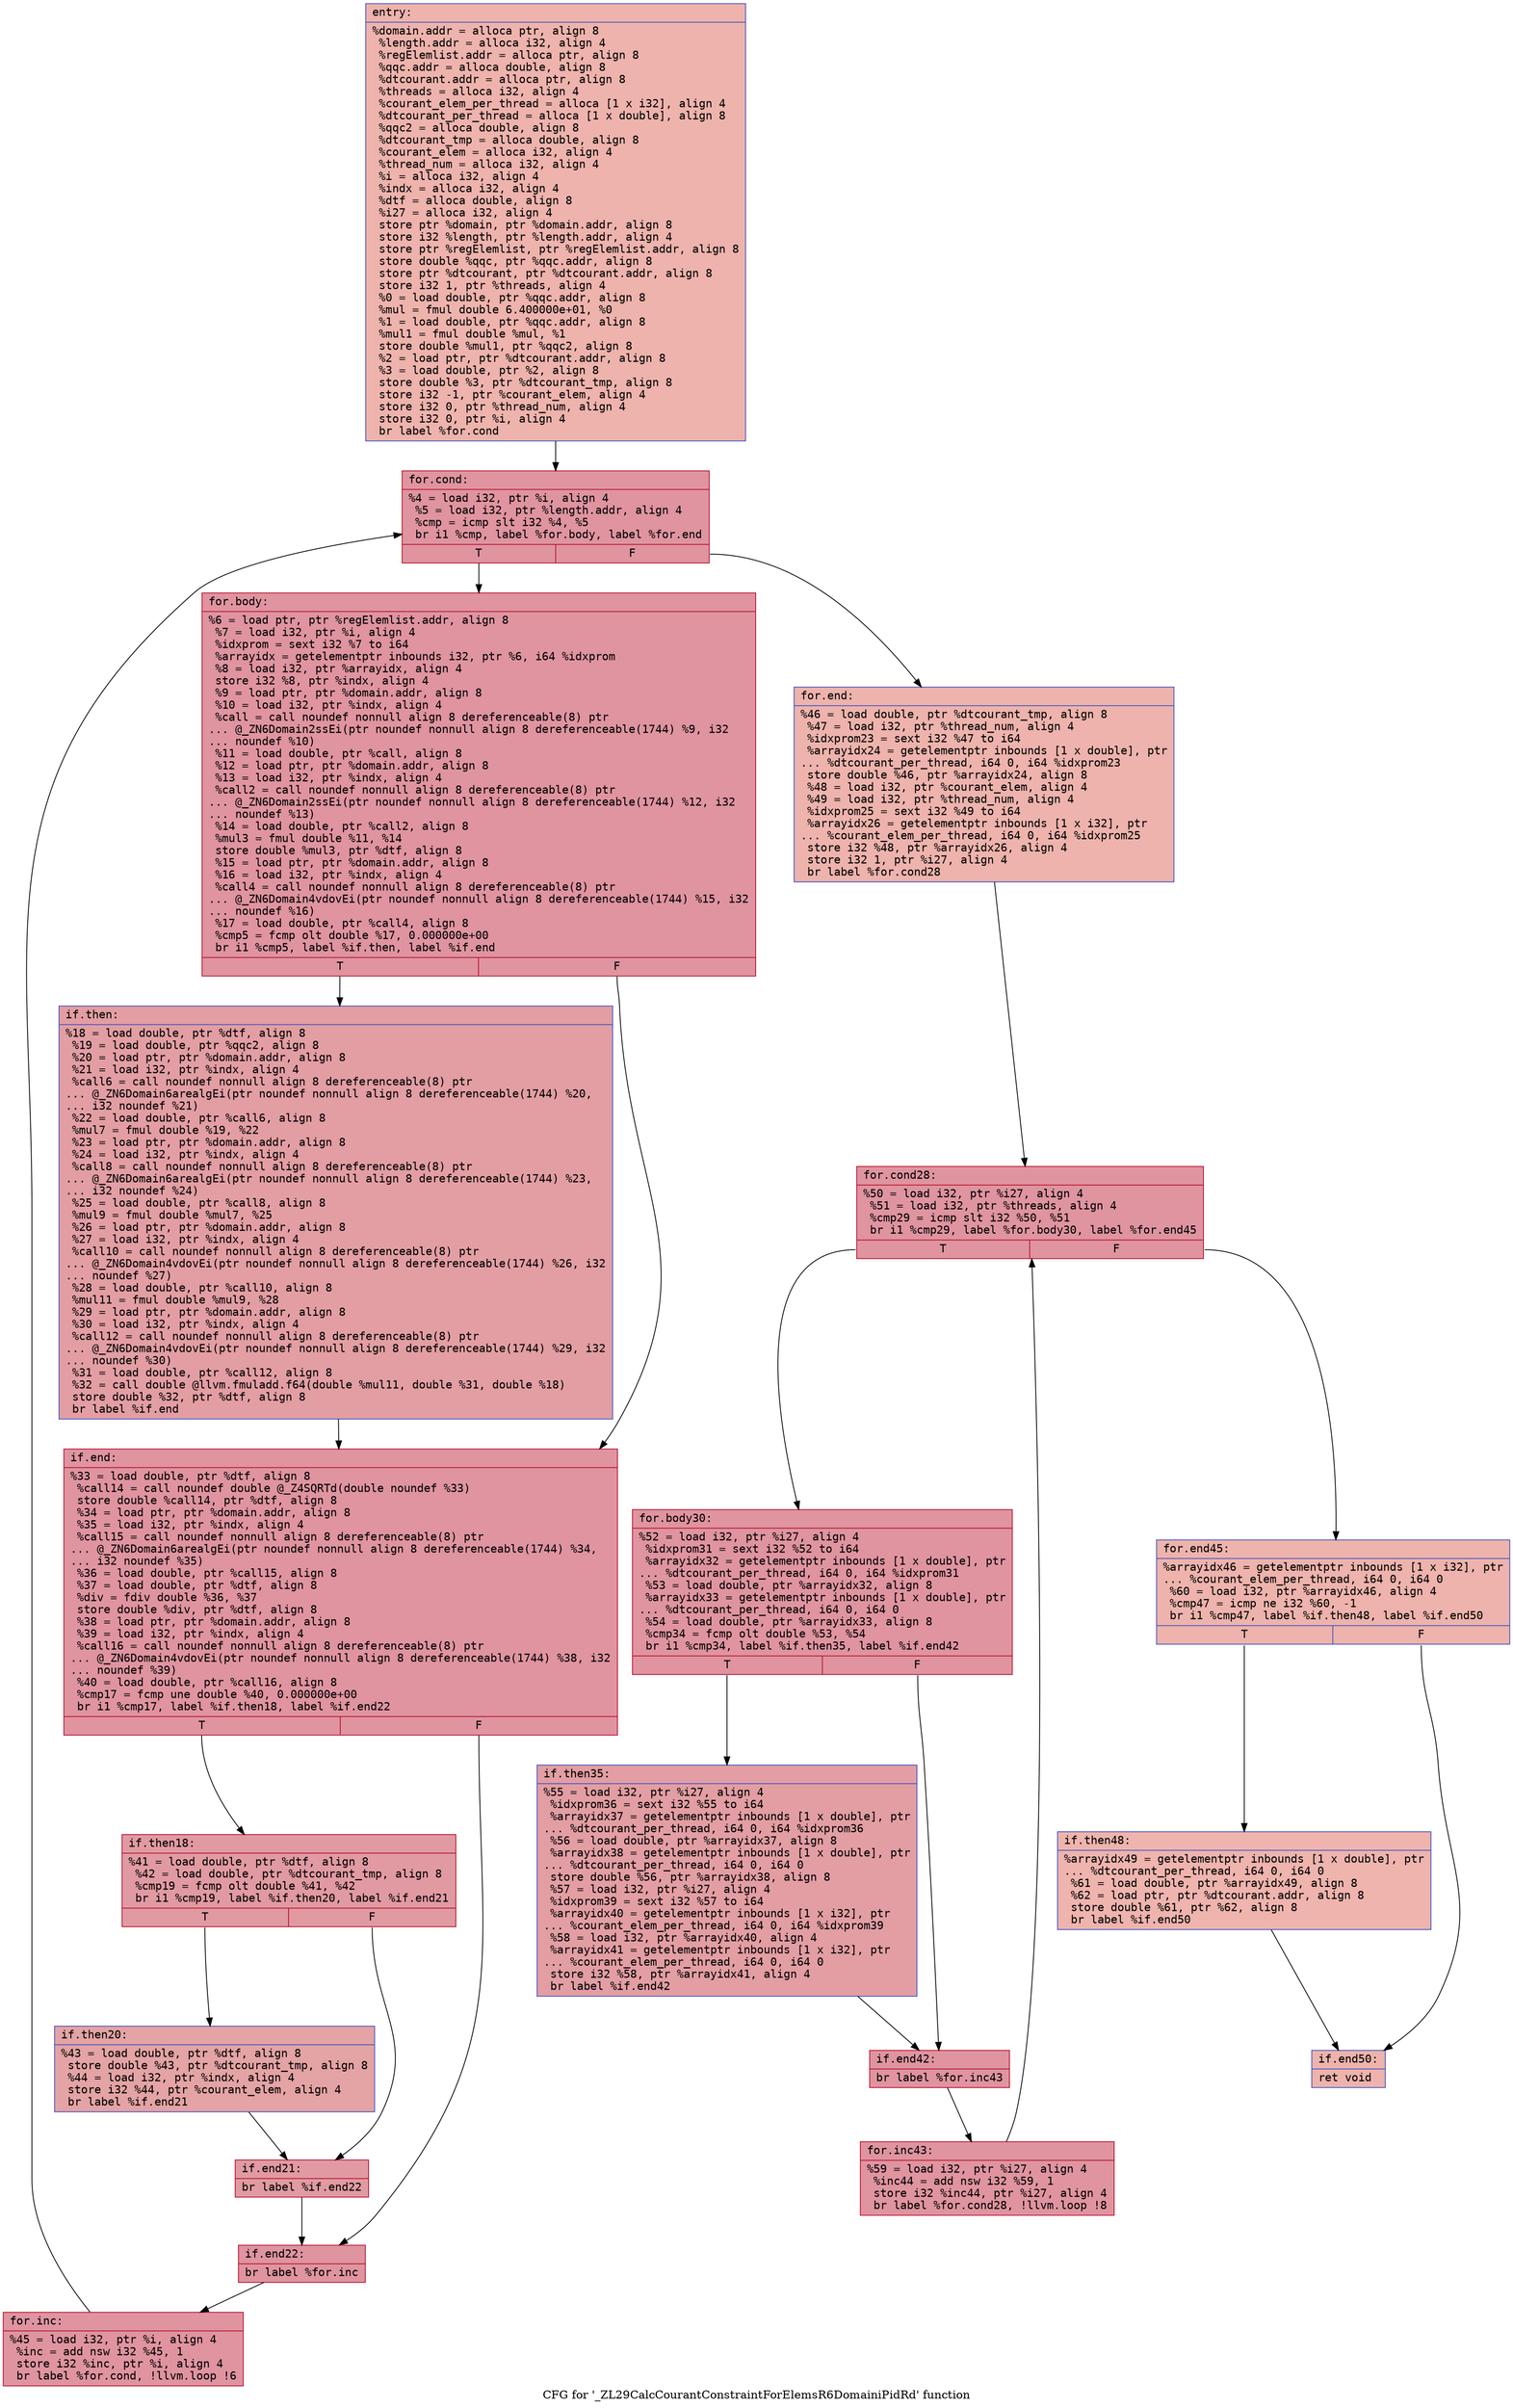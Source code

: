 digraph "CFG for '_ZL29CalcCourantConstraintForElemsR6DomainiPidRd' function" {
	label="CFG for '_ZL29CalcCourantConstraintForElemsR6DomainiPidRd' function";

	Node0x561418ce8020 [shape=record,color="#3d50c3ff", style=filled, fillcolor="#d6524470" fontname="Courier",label="{entry:\l|  %domain.addr = alloca ptr, align 8\l  %length.addr = alloca i32, align 4\l  %regElemlist.addr = alloca ptr, align 8\l  %qqc.addr = alloca double, align 8\l  %dtcourant.addr = alloca ptr, align 8\l  %threads = alloca i32, align 4\l  %courant_elem_per_thread = alloca [1 x i32], align 4\l  %dtcourant_per_thread = alloca [1 x double], align 8\l  %qqc2 = alloca double, align 8\l  %dtcourant_tmp = alloca double, align 8\l  %courant_elem = alloca i32, align 4\l  %thread_num = alloca i32, align 4\l  %i = alloca i32, align 4\l  %indx = alloca i32, align 4\l  %dtf = alloca double, align 8\l  %i27 = alloca i32, align 4\l  store ptr %domain, ptr %domain.addr, align 8\l  store i32 %length, ptr %length.addr, align 4\l  store ptr %regElemlist, ptr %regElemlist.addr, align 8\l  store double %qqc, ptr %qqc.addr, align 8\l  store ptr %dtcourant, ptr %dtcourant.addr, align 8\l  store i32 1, ptr %threads, align 4\l  %0 = load double, ptr %qqc.addr, align 8\l  %mul = fmul double 6.400000e+01, %0\l  %1 = load double, ptr %qqc.addr, align 8\l  %mul1 = fmul double %mul, %1\l  store double %mul1, ptr %qqc2, align 8\l  %2 = load ptr, ptr %dtcourant.addr, align 8\l  %3 = load double, ptr %2, align 8\l  store double %3, ptr %dtcourant_tmp, align 8\l  store i32 -1, ptr %courant_elem, align 4\l  store i32 0, ptr %thread_num, align 4\l  store i32 0, ptr %i, align 4\l  br label %for.cond\l}"];
	Node0x561418ce8020 -> Node0x561418ce9a80[tooltip="entry -> for.cond\nProbability 100.00%" ];
	Node0x561418ce9a80 [shape=record,color="#b70d28ff", style=filled, fillcolor="#b70d2870" fontname="Courier",label="{for.cond:\l|  %4 = load i32, ptr %i, align 4\l  %5 = load i32, ptr %length.addr, align 4\l  %cmp = icmp slt i32 %4, %5\l  br i1 %cmp, label %for.body, label %for.end\l|{<s0>T|<s1>F}}"];
	Node0x561418ce9a80:s0 -> Node0x561418ce9e80[tooltip="for.cond -> for.body\nProbability 96.88%" ];
	Node0x561418ce9a80:s1 -> Node0x561418ce9ed0[tooltip="for.cond -> for.end\nProbability 3.12%" ];
	Node0x561418ce9e80 [shape=record,color="#b70d28ff", style=filled, fillcolor="#b70d2870" fontname="Courier",label="{for.body:\l|  %6 = load ptr, ptr %regElemlist.addr, align 8\l  %7 = load i32, ptr %i, align 4\l  %idxprom = sext i32 %7 to i64\l  %arrayidx = getelementptr inbounds i32, ptr %6, i64 %idxprom\l  %8 = load i32, ptr %arrayidx, align 4\l  store i32 %8, ptr %indx, align 4\l  %9 = load ptr, ptr %domain.addr, align 8\l  %10 = load i32, ptr %indx, align 4\l  %call = call noundef nonnull align 8 dereferenceable(8) ptr\l... @_ZN6Domain2ssEi(ptr noundef nonnull align 8 dereferenceable(1744) %9, i32\l... noundef %10)\l  %11 = load double, ptr %call, align 8\l  %12 = load ptr, ptr %domain.addr, align 8\l  %13 = load i32, ptr %indx, align 4\l  %call2 = call noundef nonnull align 8 dereferenceable(8) ptr\l... @_ZN6Domain2ssEi(ptr noundef nonnull align 8 dereferenceable(1744) %12, i32\l... noundef %13)\l  %14 = load double, ptr %call2, align 8\l  %mul3 = fmul double %11, %14\l  store double %mul3, ptr %dtf, align 8\l  %15 = load ptr, ptr %domain.addr, align 8\l  %16 = load i32, ptr %indx, align 4\l  %call4 = call noundef nonnull align 8 dereferenceable(8) ptr\l... @_ZN6Domain4vdovEi(ptr noundef nonnull align 8 dereferenceable(1744) %15, i32\l... noundef %16)\l  %17 = load double, ptr %call4, align 8\l  %cmp5 = fcmp olt double %17, 0.000000e+00\l  br i1 %cmp5, label %if.then, label %if.end\l|{<s0>T|<s1>F}}"];
	Node0x561418ce9e80:s0 -> Node0x561418ceadb0[tooltip="for.body -> if.then\nProbability 50.00%" ];
	Node0x561418ce9e80:s1 -> Node0x561418ceae20[tooltip="for.body -> if.end\nProbability 50.00%" ];
	Node0x561418ceadb0 [shape=record,color="#3d50c3ff", style=filled, fillcolor="#be242e70" fontname="Courier",label="{if.then:\l|  %18 = load double, ptr %dtf, align 8\l  %19 = load double, ptr %qqc2, align 8\l  %20 = load ptr, ptr %domain.addr, align 8\l  %21 = load i32, ptr %indx, align 4\l  %call6 = call noundef nonnull align 8 dereferenceable(8) ptr\l... @_ZN6Domain6arealgEi(ptr noundef nonnull align 8 dereferenceable(1744) %20,\l... i32 noundef %21)\l  %22 = load double, ptr %call6, align 8\l  %mul7 = fmul double %19, %22\l  %23 = load ptr, ptr %domain.addr, align 8\l  %24 = load i32, ptr %indx, align 4\l  %call8 = call noundef nonnull align 8 dereferenceable(8) ptr\l... @_ZN6Domain6arealgEi(ptr noundef nonnull align 8 dereferenceable(1744) %23,\l... i32 noundef %24)\l  %25 = load double, ptr %call8, align 8\l  %mul9 = fmul double %mul7, %25\l  %26 = load ptr, ptr %domain.addr, align 8\l  %27 = load i32, ptr %indx, align 4\l  %call10 = call noundef nonnull align 8 dereferenceable(8) ptr\l... @_ZN6Domain4vdovEi(ptr noundef nonnull align 8 dereferenceable(1744) %26, i32\l... noundef %27)\l  %28 = load double, ptr %call10, align 8\l  %mul11 = fmul double %mul9, %28\l  %29 = load ptr, ptr %domain.addr, align 8\l  %30 = load i32, ptr %indx, align 4\l  %call12 = call noundef nonnull align 8 dereferenceable(8) ptr\l... @_ZN6Domain4vdovEi(ptr noundef nonnull align 8 dereferenceable(1744) %29, i32\l... noundef %30)\l  %31 = load double, ptr %call12, align 8\l  %32 = call double @llvm.fmuladd.f64(double %mul11, double %31, double %18)\l  store double %32, ptr %dtf, align 8\l  br label %if.end\l}"];
	Node0x561418ceadb0 -> Node0x561418ceae20[tooltip="if.then -> if.end\nProbability 100.00%" ];
	Node0x561418ceae20 [shape=record,color="#b70d28ff", style=filled, fillcolor="#b70d2870" fontname="Courier",label="{if.end:\l|  %33 = load double, ptr %dtf, align 8\l  %call14 = call noundef double @_Z4SQRTd(double noundef %33)\l  store double %call14, ptr %dtf, align 8\l  %34 = load ptr, ptr %domain.addr, align 8\l  %35 = load i32, ptr %indx, align 4\l  %call15 = call noundef nonnull align 8 dereferenceable(8) ptr\l... @_ZN6Domain6arealgEi(ptr noundef nonnull align 8 dereferenceable(1744) %34,\l... i32 noundef %35)\l  %36 = load double, ptr %call15, align 8\l  %37 = load double, ptr %dtf, align 8\l  %div = fdiv double %36, %37\l  store double %div, ptr %dtf, align 8\l  %38 = load ptr, ptr %domain.addr, align 8\l  %39 = load i32, ptr %indx, align 4\l  %call16 = call noundef nonnull align 8 dereferenceable(8) ptr\l... @_ZN6Domain4vdovEi(ptr noundef nonnull align 8 dereferenceable(1744) %38, i32\l... noundef %39)\l  %40 = load double, ptr %call16, align 8\l  %cmp17 = fcmp une double %40, 0.000000e+00\l  br i1 %cmp17, label %if.then18, label %if.end22\l|{<s0>T|<s1>F}}"];
	Node0x561418ceae20:s0 -> Node0x561418b6ea60[tooltip="if.end -> if.then18\nProbability 62.50%" ];
	Node0x561418ceae20:s1 -> Node0x561418ce9ad0[tooltip="if.end -> if.end22\nProbability 37.50%" ];
	Node0x561418b6ea60 [shape=record,color="#b70d28ff", style=filled, fillcolor="#bb1b2c70" fontname="Courier",label="{if.then18:\l|  %41 = load double, ptr %dtf, align 8\l  %42 = load double, ptr %dtcourant_tmp, align 8\l  %cmp19 = fcmp olt double %41, %42\l  br i1 %cmp19, label %if.then20, label %if.end21\l|{<s0>T|<s1>F}}"];
	Node0x561418b6ea60:s0 -> Node0x561418ce9d80[tooltip="if.then18 -> if.then20\nProbability 50.00%" ];
	Node0x561418b6ea60:s1 -> Node0x561418ceced0[tooltip="if.then18 -> if.end21\nProbability 50.00%" ];
	Node0x561418ce9d80 [shape=record,color="#3d50c3ff", style=filled, fillcolor="#c32e3170" fontname="Courier",label="{if.then20:\l|  %43 = load double, ptr %dtf, align 8\l  store double %43, ptr %dtcourant_tmp, align 8\l  %44 = load i32, ptr %indx, align 4\l  store i32 %44, ptr %courant_elem, align 4\l  br label %if.end21\l}"];
	Node0x561418ce9d80 -> Node0x561418ceced0[tooltip="if.then20 -> if.end21\nProbability 100.00%" ];
	Node0x561418ceced0 [shape=record,color="#b70d28ff", style=filled, fillcolor="#bb1b2c70" fontname="Courier",label="{if.end21:\l|  br label %if.end22\l}"];
	Node0x561418ceced0 -> Node0x561418ce9ad0[tooltip="if.end21 -> if.end22\nProbability 100.00%" ];
	Node0x561418ce9ad0 [shape=record,color="#b70d28ff", style=filled, fillcolor="#b70d2870" fontname="Courier",label="{if.end22:\l|  br label %for.inc\l}"];
	Node0x561418ce9ad0 -> Node0x561418ced320[tooltip="if.end22 -> for.inc\nProbability 100.00%" ];
	Node0x561418ced320 [shape=record,color="#b70d28ff", style=filled, fillcolor="#b70d2870" fontname="Courier",label="{for.inc:\l|  %45 = load i32, ptr %i, align 4\l  %inc = add nsw i32 %45, 1\l  store i32 %inc, ptr %i, align 4\l  br label %for.cond, !llvm.loop !6\l}"];
	Node0x561418ced320 -> Node0x561418ce9a80[tooltip="for.inc -> for.cond\nProbability 100.00%" ];
	Node0x561418ce9ed0 [shape=record,color="#3d50c3ff", style=filled, fillcolor="#d6524470" fontname="Courier",label="{for.end:\l|  %46 = load double, ptr %dtcourant_tmp, align 8\l  %47 = load i32, ptr %thread_num, align 4\l  %idxprom23 = sext i32 %47 to i64\l  %arrayidx24 = getelementptr inbounds [1 x double], ptr\l... %dtcourant_per_thread, i64 0, i64 %idxprom23\l  store double %46, ptr %arrayidx24, align 8\l  %48 = load i32, ptr %courant_elem, align 4\l  %49 = load i32, ptr %thread_num, align 4\l  %idxprom25 = sext i32 %49 to i64\l  %arrayidx26 = getelementptr inbounds [1 x i32], ptr\l... %courant_elem_per_thread, i64 0, i64 %idxprom25\l  store i32 %48, ptr %arrayidx26, align 4\l  store i32 1, ptr %i27, align 4\l  br label %for.cond28\l}"];
	Node0x561418ce9ed0 -> Node0x561418cee670[tooltip="for.end -> for.cond28\nProbability 100.00%" ];
	Node0x561418cee670 [shape=record,color="#b70d28ff", style=filled, fillcolor="#b70d2870" fontname="Courier",label="{for.cond28:\l|  %50 = load i32, ptr %i27, align 4\l  %51 = load i32, ptr %threads, align 4\l  %cmp29 = icmp slt i32 %50, %51\l  br i1 %cmp29, label %for.body30, label %for.end45\l|{<s0>T|<s1>F}}"];
	Node0x561418cee670:s0 -> Node0x561418cee8e0[tooltip="for.cond28 -> for.body30\nProbability 96.88%" ];
	Node0x561418cee670:s1 -> Node0x561418cee960[tooltip="for.cond28 -> for.end45\nProbability 3.12%" ];
	Node0x561418cee8e0 [shape=record,color="#b70d28ff", style=filled, fillcolor="#b70d2870" fontname="Courier",label="{for.body30:\l|  %52 = load i32, ptr %i27, align 4\l  %idxprom31 = sext i32 %52 to i64\l  %arrayidx32 = getelementptr inbounds [1 x double], ptr\l... %dtcourant_per_thread, i64 0, i64 %idxprom31\l  %53 = load double, ptr %arrayidx32, align 8\l  %arrayidx33 = getelementptr inbounds [1 x double], ptr\l... %dtcourant_per_thread, i64 0, i64 0\l  %54 = load double, ptr %arrayidx33, align 8\l  %cmp34 = fcmp olt double %53, %54\l  br i1 %cmp34, label %if.then35, label %if.end42\l|{<s0>T|<s1>F}}"];
	Node0x561418cee8e0:s0 -> Node0x561418ceef70[tooltip="for.body30 -> if.then35\nProbability 50.00%" ];
	Node0x561418cee8e0:s1 -> Node0x561418ceefc0[tooltip="for.body30 -> if.end42\nProbability 50.00%" ];
	Node0x561418ceef70 [shape=record,color="#3d50c3ff", style=filled, fillcolor="#be242e70" fontname="Courier",label="{if.then35:\l|  %55 = load i32, ptr %i27, align 4\l  %idxprom36 = sext i32 %55 to i64\l  %arrayidx37 = getelementptr inbounds [1 x double], ptr\l... %dtcourant_per_thread, i64 0, i64 %idxprom36\l  %56 = load double, ptr %arrayidx37, align 8\l  %arrayidx38 = getelementptr inbounds [1 x double], ptr\l... %dtcourant_per_thread, i64 0, i64 0\l  store double %56, ptr %arrayidx38, align 8\l  %57 = load i32, ptr %i27, align 4\l  %idxprom39 = sext i32 %57 to i64\l  %arrayidx40 = getelementptr inbounds [1 x i32], ptr\l... %courant_elem_per_thread, i64 0, i64 %idxprom39\l  %58 = load i32, ptr %arrayidx40, align 4\l  %arrayidx41 = getelementptr inbounds [1 x i32], ptr\l... %courant_elem_per_thread, i64 0, i64 0\l  store i32 %58, ptr %arrayidx41, align 4\l  br label %if.end42\l}"];
	Node0x561418ceef70 -> Node0x561418ceefc0[tooltip="if.then35 -> if.end42\nProbability 100.00%" ];
	Node0x561418ceefc0 [shape=record,color="#b70d28ff", style=filled, fillcolor="#b70d2870" fontname="Courier",label="{if.end42:\l|  br label %for.inc43\l}"];
	Node0x561418ceefc0 -> Node0x561418cef9d0[tooltip="if.end42 -> for.inc43\nProbability 100.00%" ];
	Node0x561418cef9d0 [shape=record,color="#b70d28ff", style=filled, fillcolor="#b70d2870" fontname="Courier",label="{for.inc43:\l|  %59 = load i32, ptr %i27, align 4\l  %inc44 = add nsw i32 %59, 1\l  store i32 %inc44, ptr %i27, align 4\l  br label %for.cond28, !llvm.loop !8\l}"];
	Node0x561418cef9d0 -> Node0x561418cee670[tooltip="for.inc43 -> for.cond28\nProbability 100.00%" ];
	Node0x561418cee960 [shape=record,color="#3d50c3ff", style=filled, fillcolor="#d6524470" fontname="Courier",label="{for.end45:\l|  %arrayidx46 = getelementptr inbounds [1 x i32], ptr\l... %courant_elem_per_thread, i64 0, i64 0\l  %60 = load i32, ptr %arrayidx46, align 4\l  %cmp47 = icmp ne i32 %60, -1\l  br i1 %cmp47, label %if.then48, label %if.end50\l|{<s0>T|<s1>F}}"];
	Node0x561418cee960:s0 -> Node0x561418cf0070[tooltip="for.end45 -> if.then48\nProbability 62.50%" ];
	Node0x561418cee960:s1 -> Node0x561418cf00c0[tooltip="for.end45 -> if.end50\nProbability 37.50%" ];
	Node0x561418cf0070 [shape=record,color="#3d50c3ff", style=filled, fillcolor="#d8564670" fontname="Courier",label="{if.then48:\l|  %arrayidx49 = getelementptr inbounds [1 x double], ptr\l... %dtcourant_per_thread, i64 0, i64 0\l  %61 = load double, ptr %arrayidx49, align 8\l  %62 = load ptr, ptr %dtcourant.addr, align 8\l  store double %61, ptr %62, align 8\l  br label %if.end50\l}"];
	Node0x561418cf0070 -> Node0x561418cf00c0[tooltip="if.then48 -> if.end50\nProbability 100.00%" ];
	Node0x561418cf00c0 [shape=record,color="#3d50c3ff", style=filled, fillcolor="#d6524470" fontname="Courier",label="{if.end50:\l|  ret void\l}"];
}

